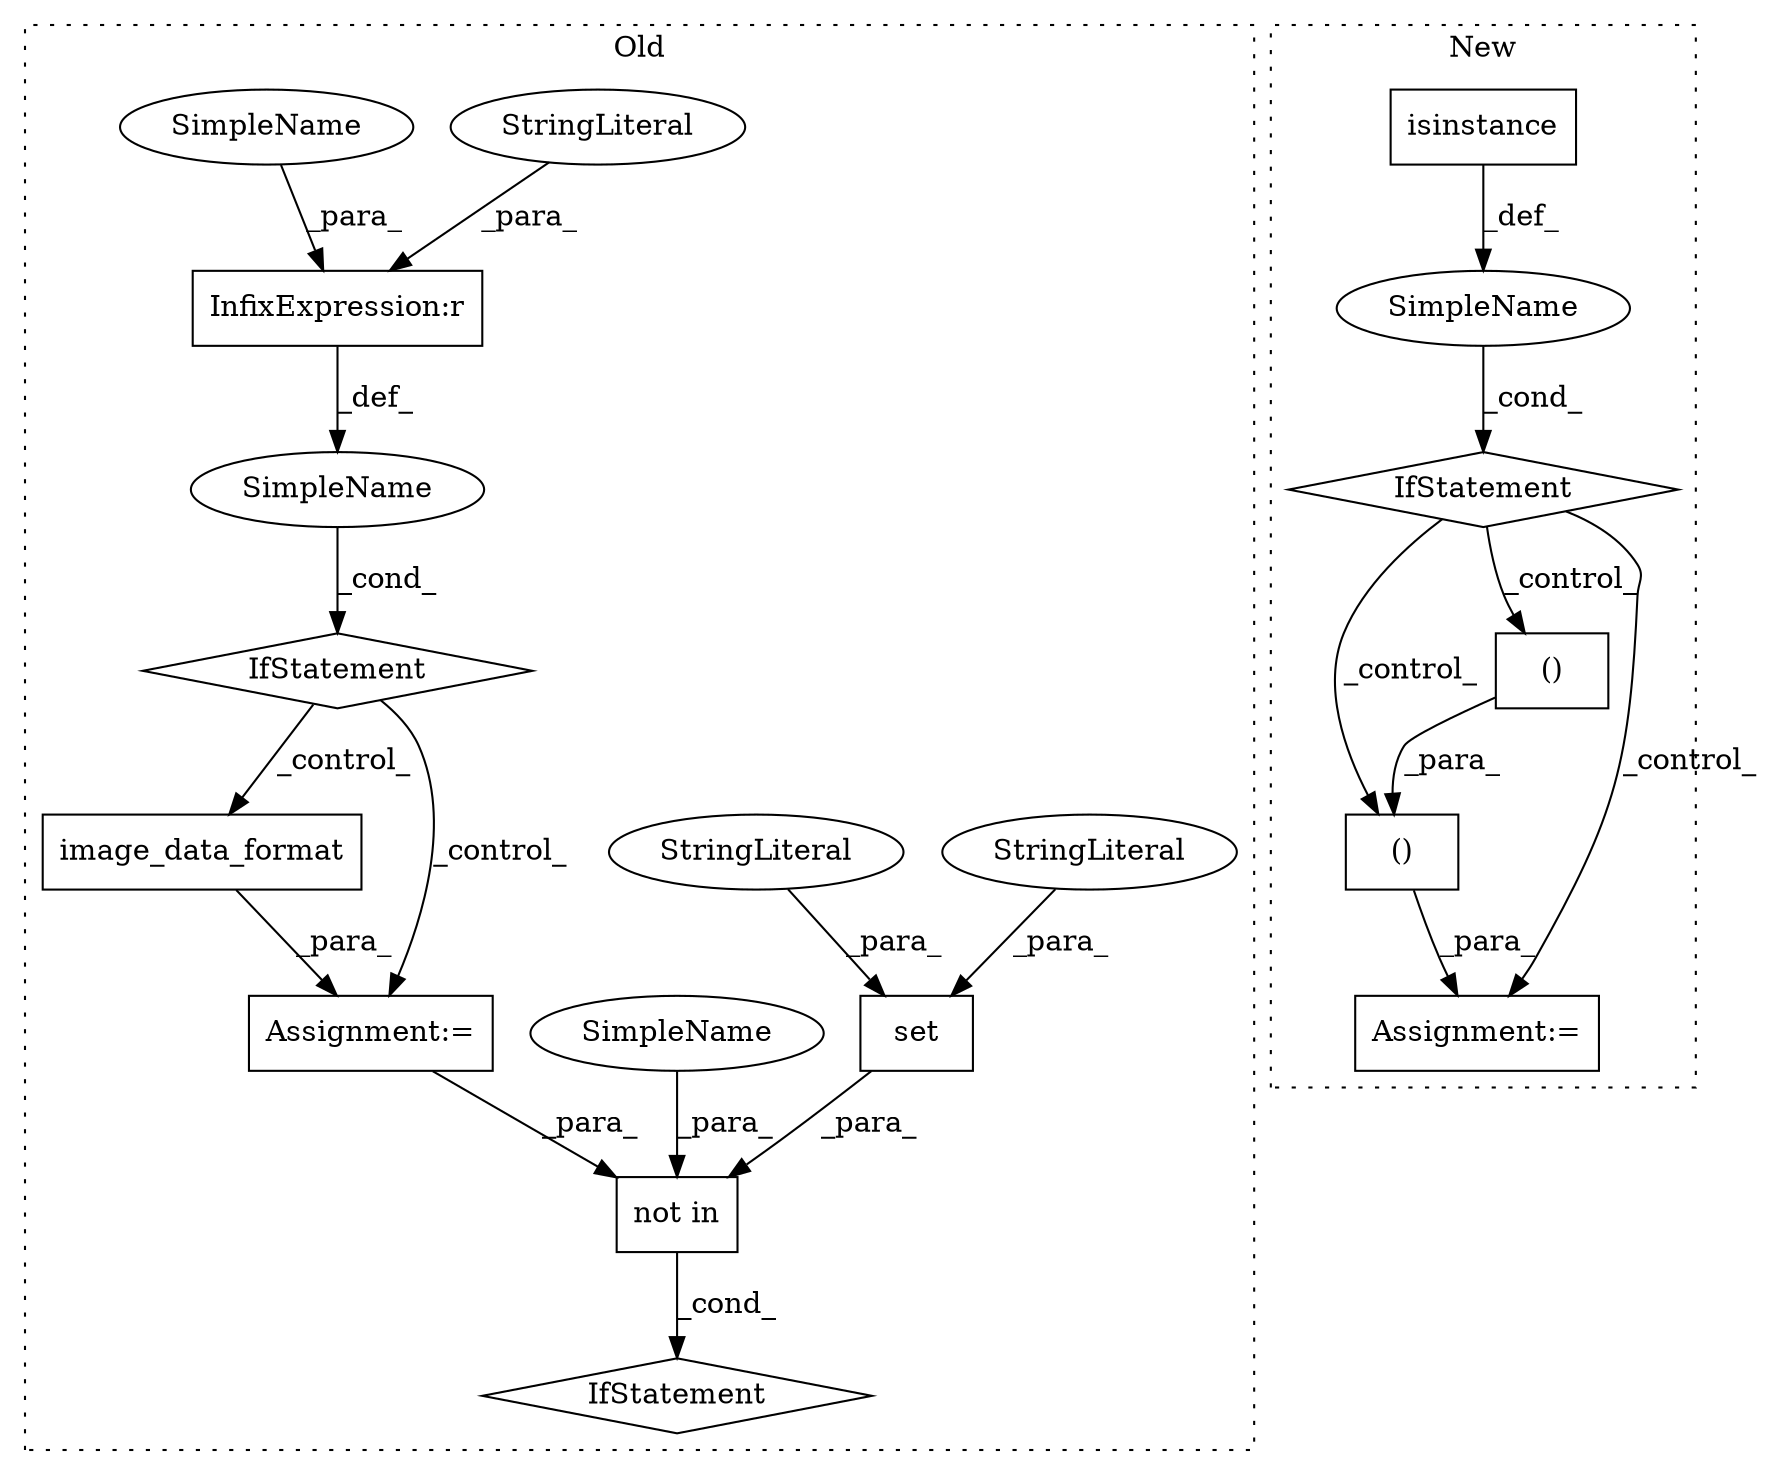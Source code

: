 digraph G {
subgraph cluster0 {
1 [label="image_data_format" a="32" s="45974" l="19" shape="box"];
3 [label="IfStatement" a="25" s="46490,46554" l="8,2" shape="diamond"];
7 [label="set" a="32" s="46517,46553" l="4,1" shape="box"];
9 [label="StringLiteral" a="45" s="46537" l="16" shape="ellipse"];
10 [label="StringLiteral" a="45" s="46521" l="15" shape="ellipse"];
11 [label="InfixExpression:r" a="27" s="45931" l="4" shape="box"];
12 [label="not in" a="108" s="46498" l="56" shape="box"];
13 [label="StringLiteral" a="45" s="45935" l="9" shape="ellipse"];
14 [label="SimpleName" a="42" s="" l="" shape="ellipse"];
15 [label="IfStatement" a="25" s="45916,45944" l="4,2" shape="diamond"];
16 [label="Assignment:=" a="7" s="45965" l="1" shape="box"];
18 [label="SimpleName" a="42" s="46498" l="11" shape="ellipse"];
19 [label="SimpleName" a="42" s="45920" l="11" shape="ellipse"];
label = "Old";
style="dotted";
}
subgraph cluster1 {
2 [label="IfStatement" a="25" s="33586,33614" l="4,2" shape="diamond"];
4 [label="()" a="106" s="33651" l="131" shape="box"];
5 [label="isinstance" a="32" s="33590,33613" l="11,1" shape="box"];
6 [label="()" a="106" s="33702" l="29" shape="box"];
8 [label="SimpleName" a="42" s="" l="" shape="ellipse"];
17 [label="Assignment:=" a="7" s="33637" l="14" shape="box"];
label = "New";
style="dotted";
}
1 -> 16 [label="_para_"];
2 -> 17 [label="_control_"];
2 -> 6 [label="_control_"];
2 -> 4 [label="_control_"];
4 -> 17 [label="_para_"];
5 -> 8 [label="_def_"];
6 -> 4 [label="_para_"];
7 -> 12 [label="_para_"];
8 -> 2 [label="_cond_"];
9 -> 7 [label="_para_"];
10 -> 7 [label="_para_"];
11 -> 14 [label="_def_"];
12 -> 3 [label="_cond_"];
13 -> 11 [label="_para_"];
14 -> 15 [label="_cond_"];
15 -> 1 [label="_control_"];
15 -> 16 [label="_control_"];
16 -> 12 [label="_para_"];
18 -> 12 [label="_para_"];
19 -> 11 [label="_para_"];
}